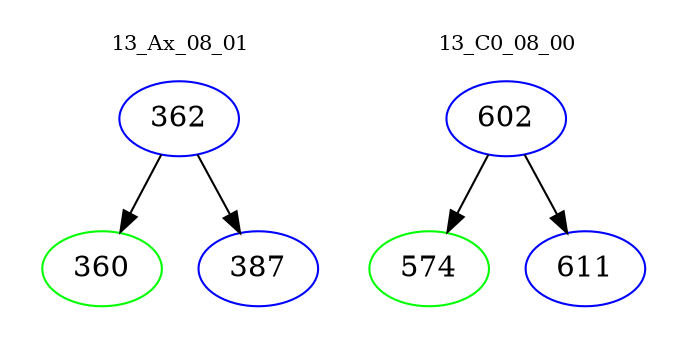digraph{
subgraph cluster_0 {
color = white
label = "13_Ax_08_01";
fontsize=10;
T0_362 [label="362", color="blue"]
T0_362 -> T0_360 [color="black"]
T0_360 [label="360", color="green"]
T0_362 -> T0_387 [color="black"]
T0_387 [label="387", color="blue"]
}
subgraph cluster_1 {
color = white
label = "13_C0_08_00";
fontsize=10;
T1_602 [label="602", color="blue"]
T1_602 -> T1_574 [color="black"]
T1_574 [label="574", color="green"]
T1_602 -> T1_611 [color="black"]
T1_611 [label="611", color="blue"]
}
}
